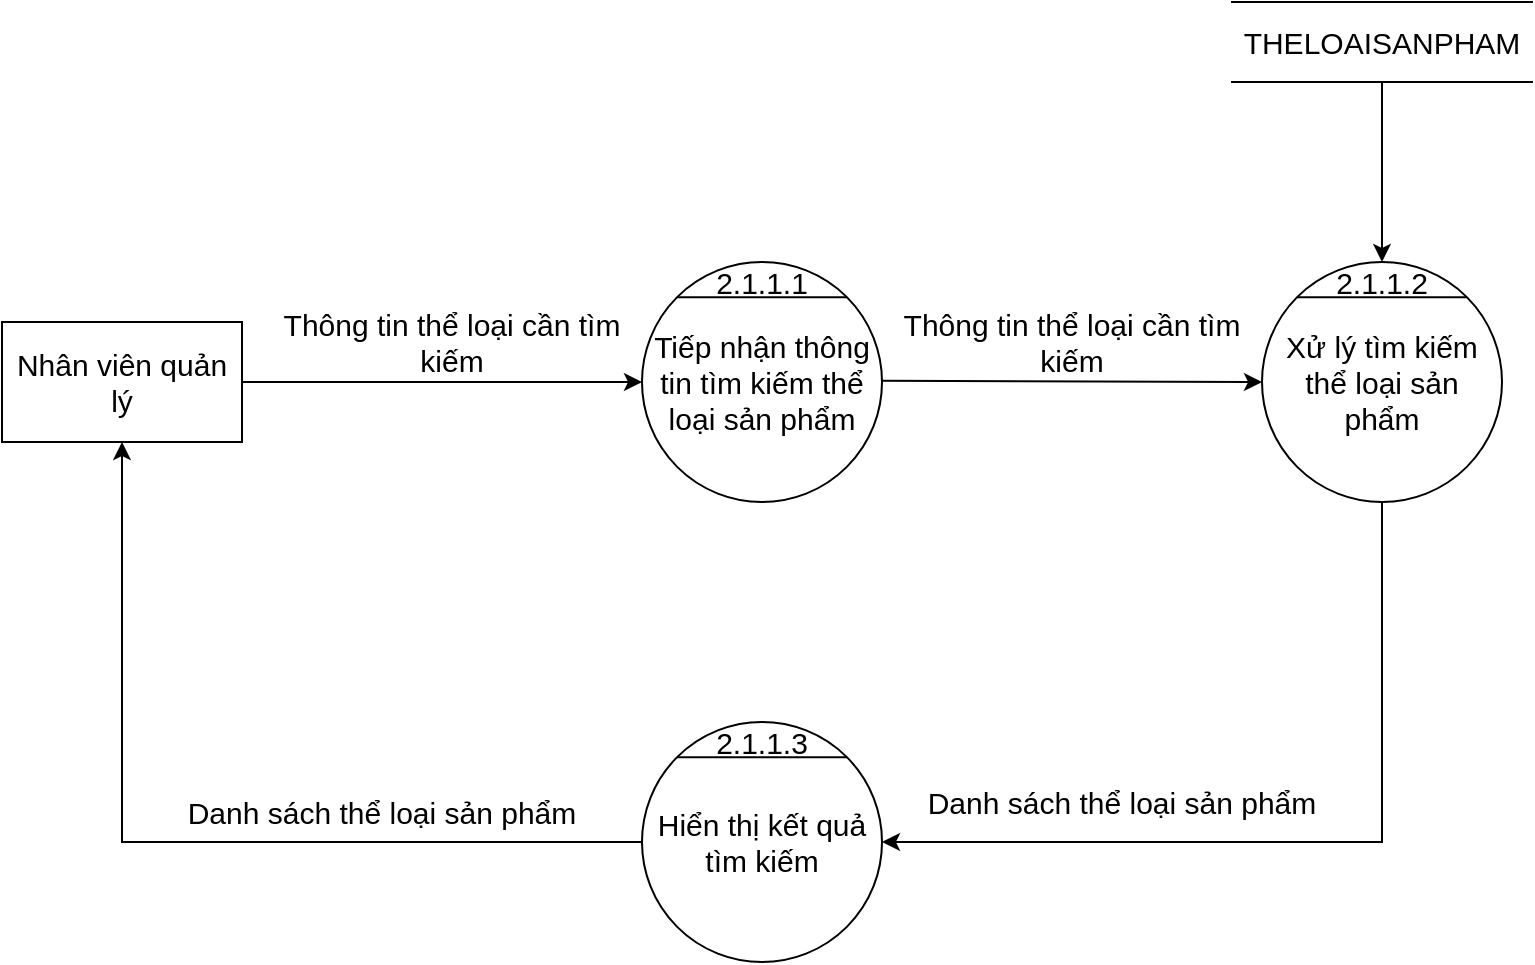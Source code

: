 <mxfile version="16.4.11" type="device"><diagram id="tXJWOKhEpSxAsP4LAeOF" name="Page-1"><mxGraphModel dx="1888" dy="641" grid="1" gridSize="10" guides="1" tooltips="1" connect="1" arrows="1" fold="1" page="1" pageScale="1" pageWidth="850" pageHeight="1100" math="0" shadow="0"><root><mxCell id="0"/><mxCell id="1" parent="0"/><mxCell id="_Ehp4d-FC02HUYBpSkd5-1" value="Tiếp nhận thông tin tìm kiếm thể loại sản phẩm" style="ellipse;whiteSpace=wrap;html=1;aspect=fixed;fontSize=15;" parent="1" vertex="1"><mxGeometry x="200" y="330" width="120" height="120" as="geometry"/></mxCell><mxCell id="_Ehp4d-FC02HUYBpSkd5-2" value="" style="endArrow=none;html=1;rounded=0;exitX=0;exitY=0;exitDx=0;exitDy=0;entryX=1;entryY=0;entryDx=0;entryDy=0;fontSize=15;" parent="1" source="_Ehp4d-FC02HUYBpSkd5-1" target="_Ehp4d-FC02HUYBpSkd5-1" edge="1"><mxGeometry width="50" height="50" relative="1" as="geometry"><mxPoint x="480" y="370" as="sourcePoint"/><mxPoint x="530" y="320" as="targetPoint"/></mxGeometry></mxCell><mxCell id="_Ehp4d-FC02HUYBpSkd5-3" value="2.1.1.1" style="text;html=1;strokeColor=none;fillColor=none;align=center;verticalAlign=middle;whiteSpace=wrap;rounded=0;fontSize=15;" parent="1" vertex="1"><mxGeometry x="240" y="330" width="40" height="20" as="geometry"/></mxCell><mxCell id="_Ehp4d-FC02HUYBpSkd5-4" value="Nhân viên quản lý" style="rounded=0;whiteSpace=wrap;html=1;fontSize=15;" parent="1" vertex="1"><mxGeometry x="-120" y="360" width="120" height="60" as="geometry"/></mxCell><mxCell id="_Ehp4d-FC02HUYBpSkd5-6" value="" style="endArrow=classic;html=1;rounded=0;exitX=1;exitY=0.5;exitDx=0;exitDy=0;entryX=0;entryY=0.5;entryDx=0;entryDy=0;fontSize=15;" parent="1" source="_Ehp4d-FC02HUYBpSkd5-4" target="_Ehp4d-FC02HUYBpSkd5-1" edge="1"><mxGeometry width="50" height="50" relative="1" as="geometry"><mxPoint x="150" y="410" as="sourcePoint"/><mxPoint x="200" y="360" as="targetPoint"/></mxGeometry></mxCell><mxCell id="_Ehp4d-FC02HUYBpSkd5-7" value="" style="endArrow=classic;html=1;rounded=0;exitX=1;exitY=0.5;exitDx=0;exitDy=0;fontSize=15;entryX=0;entryY=0.5;entryDx=0;entryDy=0;" parent="1" target="_Ehp4d-FC02HUYBpSkd5-8" edge="1"><mxGeometry width="50" height="50" relative="1" as="geometry"><mxPoint x="320" y="389.41" as="sourcePoint"/><mxPoint x="440" y="389" as="targetPoint"/></mxGeometry></mxCell><mxCell id="_Ehp4d-FC02HUYBpSkd5-8" value="Xử lý tìm kiếm thể loại sản phẩm" style="ellipse;whiteSpace=wrap;html=1;aspect=fixed;fontSize=15;" parent="1" vertex="1"><mxGeometry x="510" y="330" width="120" height="120" as="geometry"/></mxCell><mxCell id="_Ehp4d-FC02HUYBpSkd5-9" value="" style="endArrow=none;html=1;rounded=0;exitX=0;exitY=0;exitDx=0;exitDy=0;entryX=1;entryY=0;entryDx=0;entryDy=0;fontSize=15;" parent="1" source="_Ehp4d-FC02HUYBpSkd5-8" target="_Ehp4d-FC02HUYBpSkd5-8" edge="1"><mxGeometry width="50" height="50" relative="1" as="geometry"><mxPoint x="730" y="370" as="sourcePoint"/><mxPoint x="780" y="320" as="targetPoint"/></mxGeometry></mxCell><mxCell id="_Ehp4d-FC02HUYBpSkd5-10" value="2.1.1.2" style="text;html=1;strokeColor=none;fillColor=none;align=center;verticalAlign=middle;whiteSpace=wrap;rounded=0;fontSize=15;" parent="1" vertex="1"><mxGeometry x="550" y="330" width="40" height="20" as="geometry"/></mxCell><mxCell id="_Ehp4d-FC02HUYBpSkd5-13" value="Hiển thị kết quả tìm kiếm" style="ellipse;whiteSpace=wrap;html=1;aspect=fixed;fontSize=15;" parent="1" vertex="1"><mxGeometry x="200" y="560" width="120" height="120" as="geometry"/></mxCell><mxCell id="_Ehp4d-FC02HUYBpSkd5-14" value="" style="endArrow=none;html=1;rounded=0;exitX=0;exitY=0;exitDx=0;exitDy=0;entryX=1;entryY=0;entryDx=0;entryDy=0;fontSize=15;" parent="1" source="_Ehp4d-FC02HUYBpSkd5-13" target="_Ehp4d-FC02HUYBpSkd5-13" edge="1"><mxGeometry width="50" height="50" relative="1" as="geometry"><mxPoint x="245" y="790" as="sourcePoint"/><mxPoint x="295" y="740" as="targetPoint"/></mxGeometry></mxCell><mxCell id="_Ehp4d-FC02HUYBpSkd5-15" value="2.1.1.3" style="text;html=1;strokeColor=none;fillColor=none;align=center;verticalAlign=middle;whiteSpace=wrap;rounded=0;fontSize=15;" parent="1" vertex="1"><mxGeometry x="240" y="560" width="40" height="20" as="geometry"/></mxCell><mxCell id="_Ehp4d-FC02HUYBpSkd5-32" value="Thông tin thể loại cần tìm kiếm" style="text;html=1;strokeColor=none;fillColor=none;align=center;verticalAlign=middle;whiteSpace=wrap;rounded=0;fontSize=15;" parent="1" vertex="1"><mxGeometry x="10" y="350" width="190" height="40" as="geometry"/></mxCell><mxCell id="_Ehp4d-FC02HUYBpSkd5-33" value="Thông tin thể loại cần tìm kiếm" style="text;html=1;strokeColor=none;fillColor=none;align=center;verticalAlign=middle;whiteSpace=wrap;rounded=0;fontSize=15;" parent="1" vertex="1"><mxGeometry x="320" y="350" width="190" height="40" as="geometry"/></mxCell><mxCell id="_Ehp4d-FC02HUYBpSkd5-34" value="THELOAISANPHAM" style="shape=partialRectangle;whiteSpace=wrap;html=1;left=0;right=0;fillColor=none;fontSize=15;" parent="1" vertex="1"><mxGeometry x="495" y="200" width="150" height="40" as="geometry"/></mxCell><mxCell id="_Ehp4d-FC02HUYBpSkd5-35" value="" style="endArrow=classic;html=1;rounded=0;fontSize=15;exitX=0.5;exitY=1;exitDx=0;exitDy=0;entryX=0.5;entryY=0;entryDx=0;entryDy=0;" parent="1" source="_Ehp4d-FC02HUYBpSkd5-34" target="_Ehp4d-FC02HUYBpSkd5-10" edge="1"><mxGeometry width="50" height="50" relative="1" as="geometry"><mxPoint x="290" y="490" as="sourcePoint"/><mxPoint x="340" y="440" as="targetPoint"/></mxGeometry></mxCell><mxCell id="_Ehp4d-FC02HUYBpSkd5-36" value="" style="edgeStyle=segmentEdgeStyle;endArrow=classic;html=1;rounded=0;fontSize=15;exitX=0.5;exitY=1;exitDx=0;exitDy=0;entryX=1;entryY=0.5;entryDx=0;entryDy=0;" parent="1" source="_Ehp4d-FC02HUYBpSkd5-8" target="_Ehp4d-FC02HUYBpSkd5-13" edge="1"><mxGeometry width="50" height="50" relative="1" as="geometry"><mxPoint x="290" y="600" as="sourcePoint"/><mxPoint x="340" y="550" as="targetPoint"/><Array as="points"><mxPoint x="570" y="620"/></Array></mxGeometry></mxCell><mxCell id="_Ehp4d-FC02HUYBpSkd5-37" value="Danh sách thể loại sản phẩm" style="text;html=1;strokeColor=none;fillColor=none;align=center;verticalAlign=middle;whiteSpace=wrap;rounded=0;fontSize=15;" parent="1" vertex="1"><mxGeometry x="340" y="580" width="200" height="40" as="geometry"/></mxCell><mxCell id="_Ehp4d-FC02HUYBpSkd5-38" value="" style="edgeStyle=segmentEdgeStyle;endArrow=classic;html=1;rounded=0;fontSize=15;exitX=0;exitY=0.5;exitDx=0;exitDy=0;entryX=0.5;entryY=1;entryDx=0;entryDy=0;" parent="1" source="_Ehp4d-FC02HUYBpSkd5-13" target="_Ehp4d-FC02HUYBpSkd5-4" edge="1"><mxGeometry width="50" height="50" relative="1" as="geometry"><mxPoint x="290" y="700" as="sourcePoint"/><mxPoint x="340" y="650" as="targetPoint"/></mxGeometry></mxCell><mxCell id="_Ehp4d-FC02HUYBpSkd5-39" value="Danh sách thể loại sản phẩm" style="text;html=1;strokeColor=none;fillColor=none;align=center;verticalAlign=middle;whiteSpace=wrap;rounded=0;fontSize=15;" parent="1" vertex="1"><mxGeometry x="-30" y="580" width="200" height="50" as="geometry"/></mxCell></root></mxGraphModel></diagram></mxfile>